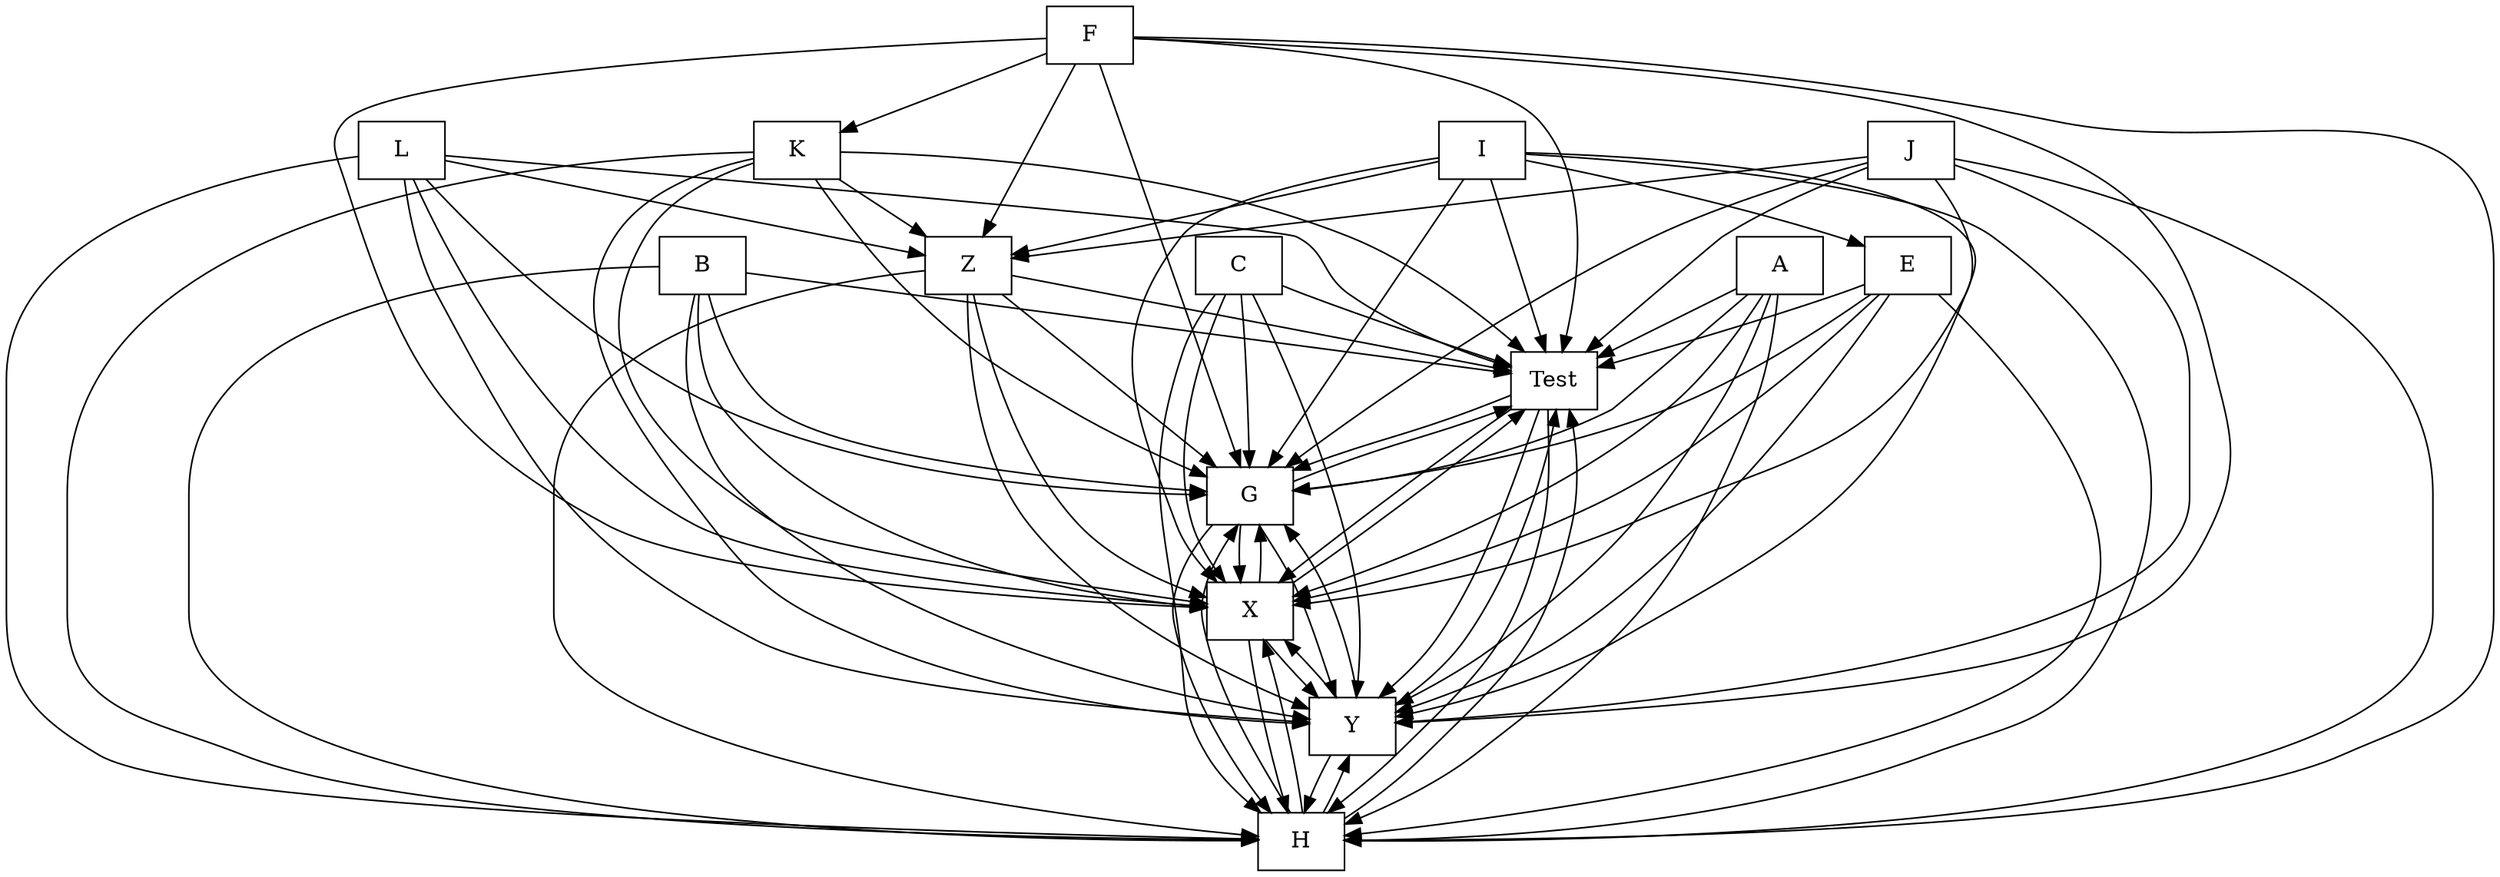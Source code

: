 digraph{
graph [rankdir=TB];
node [shape=box];
edge [arrowhead=normal];
0[label="E",]
1[label="Test",]
2[label="F",]
3[label="G",]
4[label="A",]
5[label="B",]
6[label="C",]
7[label="L",]
8[label="H",]
9[label="Y",]
10[label="X",]
11[label="I",]
12[label="J",]
13[label="Z",]
14[label="K",]
0->1[label="",]
0->3[label="",]
0->8[label="",]
0->9[label="",]
0->10[label="",]
1->3[label="",]
1->8[label="",]
1->9[label="",]
1->10[label="",]
2->1[label="",]
2->3[label="",]
2->8[label="",]
2->9[label="",]
2->10[label="",]
2->13[label="",]
2->14[label="",]
3->1[label="",]
3->8[label="",]
3->9[label="",]
3->10[label="",]
4->1[label="",]
4->3[label="",]
4->8[label="",]
4->9[label="",]
4->10[label="",]
5->1[label="",]
5->3[label="",]
5->8[label="",]
5->9[label="",]
5->10[label="",]
6->1[label="",]
6->3[label="",]
6->8[label="",]
6->9[label="",]
6->10[label="",]
7->1[label="",]
7->3[label="",]
7->8[label="",]
7->9[label="",]
7->10[label="",]
7->13[label="",]
8->1[label="",]
8->3[label="",]
8->9[label="",]
8->10[label="",]
9->1[label="",]
9->3[label="",]
9->8[label="",]
9->10[label="",]
10->1[label="",]
10->3[label="",]
10->8[label="",]
10->9[label="",]
11->0[label="",]
11->1[label="",]
11->3[label="",]
11->8[label="",]
11->9[label="",]
11->10[label="",]
11->13[label="",]
12->1[label="",]
12->3[label="",]
12->8[label="",]
12->9[label="",]
12->10[label="",]
12->13[label="",]
13->1[label="",]
13->3[label="",]
13->8[label="",]
13->9[label="",]
13->10[label="",]
14->1[label="",]
14->3[label="",]
14->8[label="",]
14->9[label="",]
14->10[label="",]
14->13[label="",]
}
